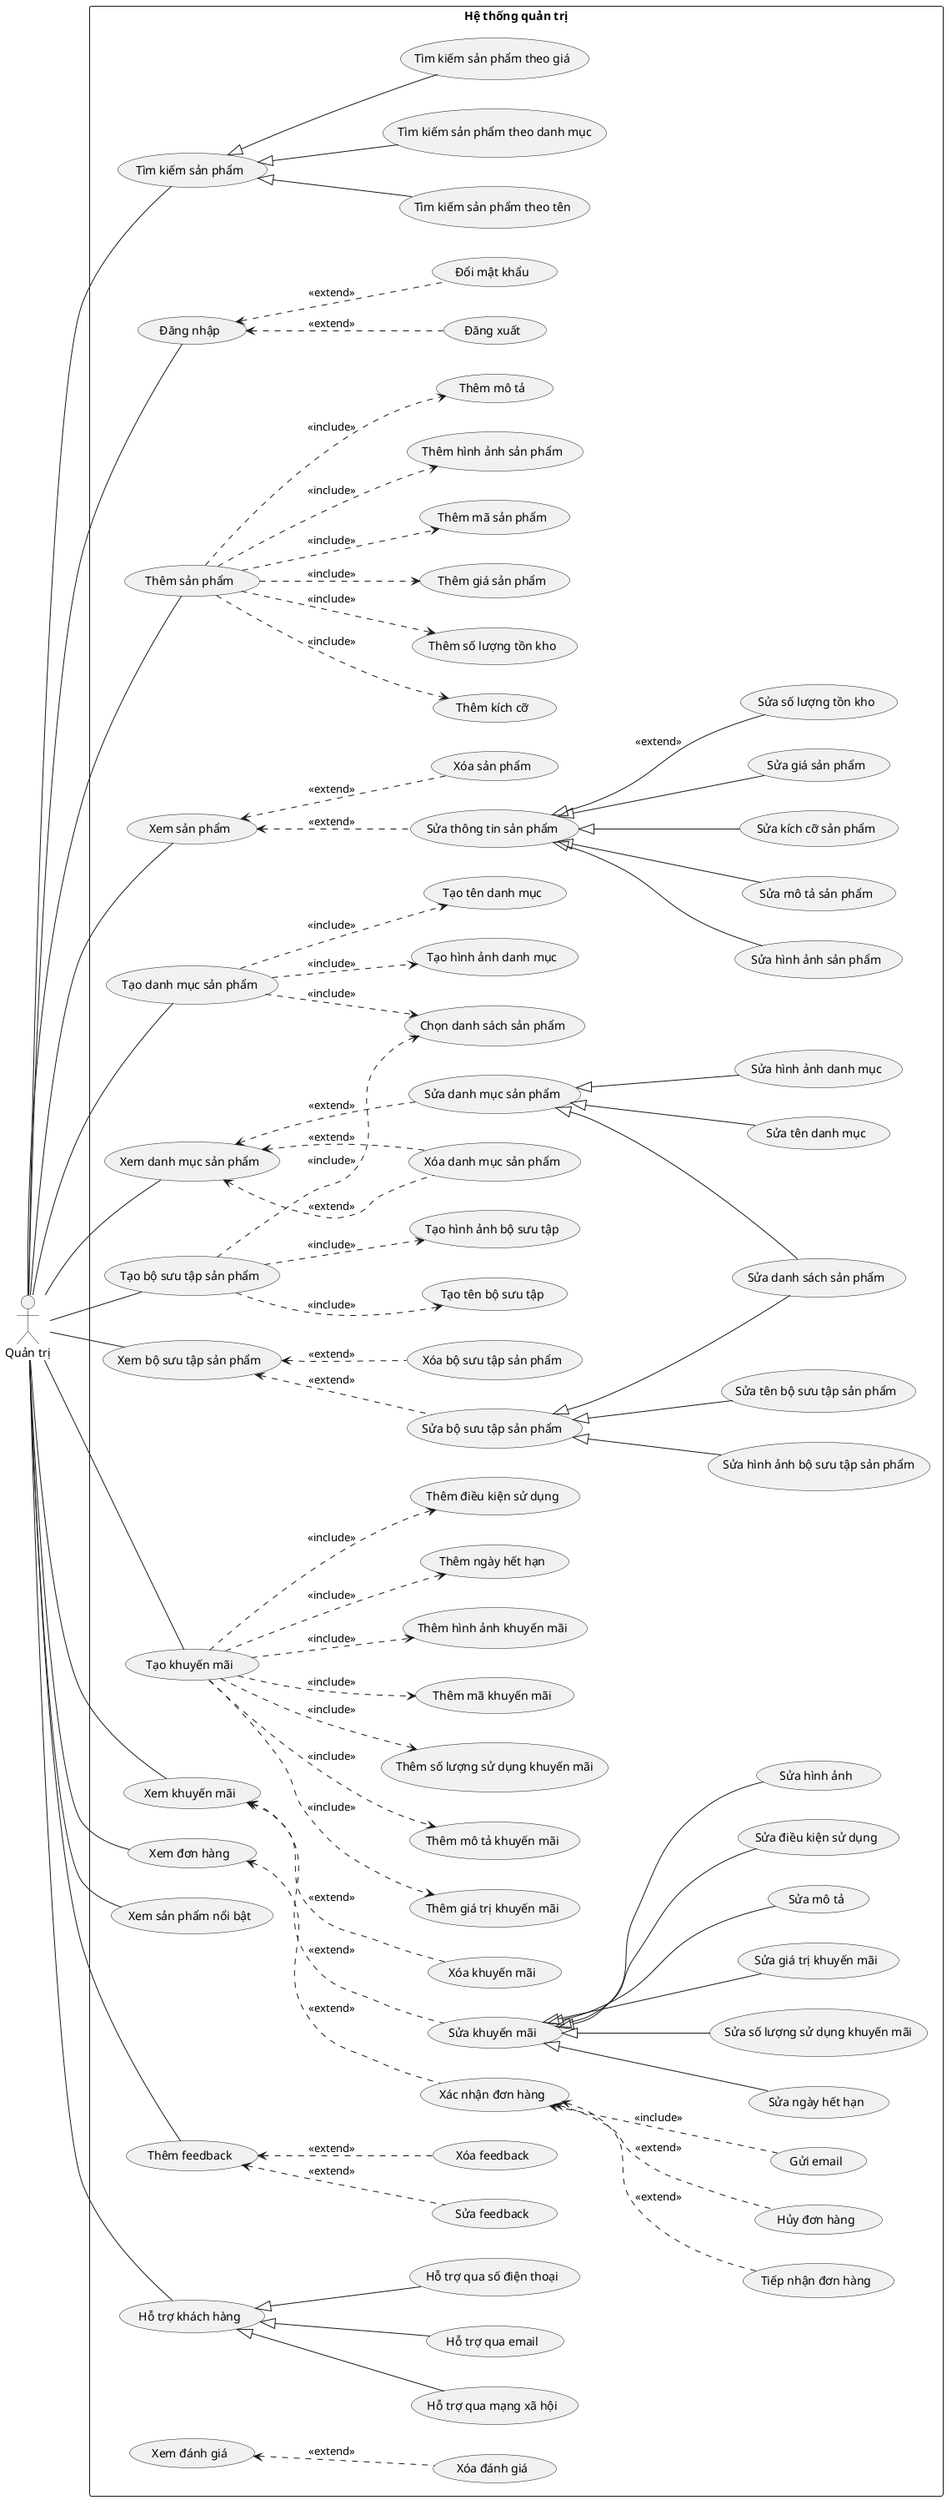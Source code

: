 @startuml Use case Quản trị
left to right direction
actor "Quản trị" as QT

rectangle "Hệ thống quản trị" {
    QT -down- (Tìm kiếm sản phẩm)
    QT -down- (Đăng nhập)
    QT -down- (Thêm sản phẩm)
    QT -down- (Xem sản phẩm)
    QT -down- (Tạo danh mục sản phẩm)
    QT -down- (Xem danh mục sản phẩm)
    QT -down- (Tạo bộ sưu tập sản phẩm)
    QT -down- (Xem bộ sưu tập sản phẩm)
    QT -down- (Tạo khuyến mãi)
    QT -down- (Xem khuyến mãi)
    QT -down- (Xem đơn hàng)
    QT -down- (Xem sản phẩm nổi bật)
    QT -down- (Thêm feedback)
    QT -down- (Hỗ trợ khách hàng)
    (Tìm kiếm sản phẩm) <|-down- (Tìm kiếm sản phẩm theo danh mục)
    (Tìm kiếm sản phẩm) <|-down- (Tìm kiếm sản phẩm theo giá)
    (Tìm kiếm sản phẩm) <|-down- (Tìm kiếm sản phẩm theo tên)
    (Đăng nhập) <.down- (Đăng xuất) : <<extend>>
    (Đăng nhập) <.down- (Đổi mật khẩu) : <<extend>>
    (Thêm sản phẩm) -down.> (Thêm hình ảnh sản phẩm) : <<include>>
    (Thêm sản phẩm) -down.> (Thêm mô tả) : <<include>>
    (Thêm sản phẩm) -down.> (Thêm kích cỡ) : <<include>>
    (Thêm sản phẩm) -down.> (Thêm số lượng tồn kho) : <<include>>
    (Thêm sản phẩm) -down.> (Thêm giá sản phẩm) : <<include>>
    (Thêm sản phẩm) -down.> (Thêm mã sản phẩm) : <<include>>
    (Xem sản phẩm) <.down- (Sửa thông tin sản phẩm) : <<extend>>
    (Xem sản phẩm) <.down- (Xóa sản phẩm) : <<extend>>
    (Sửa thông tin sản phẩm) <|-down- (Sửa hình ảnh sản phẩm)
    (Sửa thông tin sản phẩm) <|-down- (Sửa mô tả sản phẩm)
    (Sửa thông tin sản phẩm) <|-down- (Sửa kích cỡ sản phẩm)
    (Sửa thông tin sản phẩm) <|-down- (Sửa giá sản phẩm)
    (Sửa thông tin sản phẩm) <|-down- (Sửa số lượng tồn kho) : <<extend>>
    (Tạo danh mục sản phẩm) -down.> (Tạo tên danh mục) : <<include>>
    (Tạo danh mục sản phẩm) -down.> (Chọn danh sách sản phẩm) : <<include>>
    (Tạo danh mục sản phẩm) -down.> (Tạo hình ảnh danh mục) : <<include>>
    (Xem danh mục sản phẩm) <.down- (Sửa danh mục sản phẩm) : <<extend>>
    (Xem danh mục sản phẩm) <.down- (Xóa danh mục sản phẩm) : <<extend>>
    (Sửa danh mục sản phẩm) <|-down- (Sửa tên danh mục)
    (Sửa danh mục sản phẩm) <|-down- (Sửa hình ảnh danh mục)
    (Sửa danh mục sản phẩm) <|-down- (Sửa danh sách sản phẩm)
    (Xem danh mục sản phẩm) <.down- (Xóa danh mục sản phẩm) : <<extend>>
    (Tạo bộ sưu tập sản phẩm) -down.> (Tạo tên bộ sưu tập) : <<include>>
    (Tạo bộ sưu tập sản phẩm) -down.> (Chọn danh sách sản phẩm) : <<include>>
    (Tạo bộ sưu tập sản phẩm) -down.> (Tạo hình ảnh bộ sưu tập) : <<include>>
    (Xem bộ sưu tập sản phẩm) <.down- (Sửa bộ sưu tập sản phẩm) : <<extend>>
    (Xem bộ sưu tập sản phẩm) <.down- (Xóa bộ sưu tập sản phẩm) : <<extend>>
    (Sửa bộ sưu tập sản phẩm) <|-down- (Sửa tên bộ sưu tập sản phẩm)
    (Sửa bộ sưu tập sản phẩm) <|-down- (Sửa hình ảnh bộ sưu tập sản phẩm)
    (Sửa bộ sưu tập sản phẩm) <|-down- (Sửa danh sách sản phẩm)
    (Tạo khuyến mãi) -down.> (Thêm mã khuyến mãi) : <<include>>
    (Tạo khuyến mãi) -down.> (Thêm hình ảnh khuyến mãi) : <<include>>
    (Tạo khuyến mãi) -down.> (Thêm ngày hết hạn) : <<include>>
    (Tạo khuyến mãi) -down.> (Thêm điều kiện sử dụng) : <<include>>
    (Tạo khuyến mãi) -down.> (Thêm giá trị khuyến mãi) : <<include>>
    (Tạo khuyến mãi) -down.> (Thêm mô tả khuyến mãi) : <<include>>
    (Tạo khuyến mãi) -down.> (Thêm số lượng sử dụng khuyến mãi) : <<include>>
    (Xem khuyến mãi) <.down- (Sửa khuyến mãi) : <<extend>>
    (Xem khuyến mãi) <.down- (Xóa khuyến mãi) : <<extend>>
    (Sửa khuyến mãi) <|-down- (Sửa giá trị khuyến mãi)
    (Sửa khuyến mãi) <|-down- (Sửa mô tả)
    (Sửa khuyến mãi) <|-down- (Sửa điều kiện sử dụng)
    (Sửa khuyến mãi) <|-down- (Sửa hình ảnh)
    (Sửa khuyến mãi) <|-down- (Sửa ngày hết hạn)
    (Sửa khuyến mãi) <|-down- (Sửa số lượng sử dụng khuyến mãi)
    (Xem đơn hàng) <.down- (Xác nhận đơn hàng) : <<extend>>
    (Xác nhận đơn hàng) <.down- (Gửi email) : <<include>>
    (Xác nhận đơn hàng) <.down- (Tiếp nhận đơn hàng) : <<extend>>
    (Xác nhận đơn hàng) <.down- (Hủy đơn hàng) : <<extend>>
    (Thêm feedback) <.down- (Sửa feedback) : <<extend>>
    (Thêm feedback) <.down- (Xóa feedback) : <<extend>>
    (Hỗ trợ khách hàng) <|-down- (Hỗ trợ qua email)
    (Hỗ trợ khách hàng) <|-down- (Hỗ trợ qua số điện thoại)
    (Hỗ trợ khách hàng) <|-down- (Hỗ trợ qua mạng xã hội)
    (Xem đánh giá) <.down- (Xóa đánh giá) : <<extend>>
}
@enduml